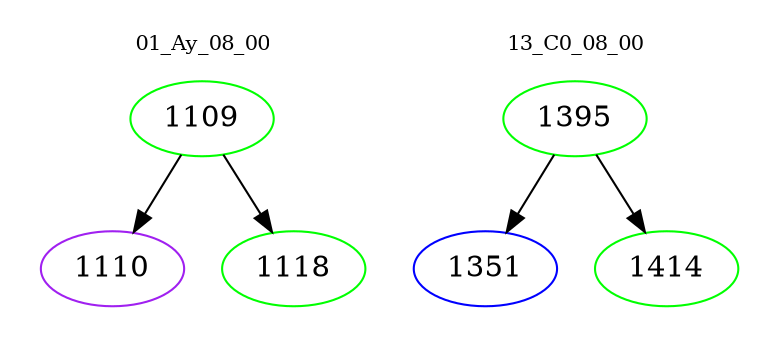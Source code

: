 digraph{
subgraph cluster_0 {
color = white
label = "01_Ay_08_00";
fontsize=10;
T0_1109 [label="1109", color="green"]
T0_1109 -> T0_1110 [color="black"]
T0_1110 [label="1110", color="purple"]
T0_1109 -> T0_1118 [color="black"]
T0_1118 [label="1118", color="green"]
}
subgraph cluster_1 {
color = white
label = "13_C0_08_00";
fontsize=10;
T1_1395 [label="1395", color="green"]
T1_1395 -> T1_1351 [color="black"]
T1_1351 [label="1351", color="blue"]
T1_1395 -> T1_1414 [color="black"]
T1_1414 [label="1414", color="green"]
}
}
